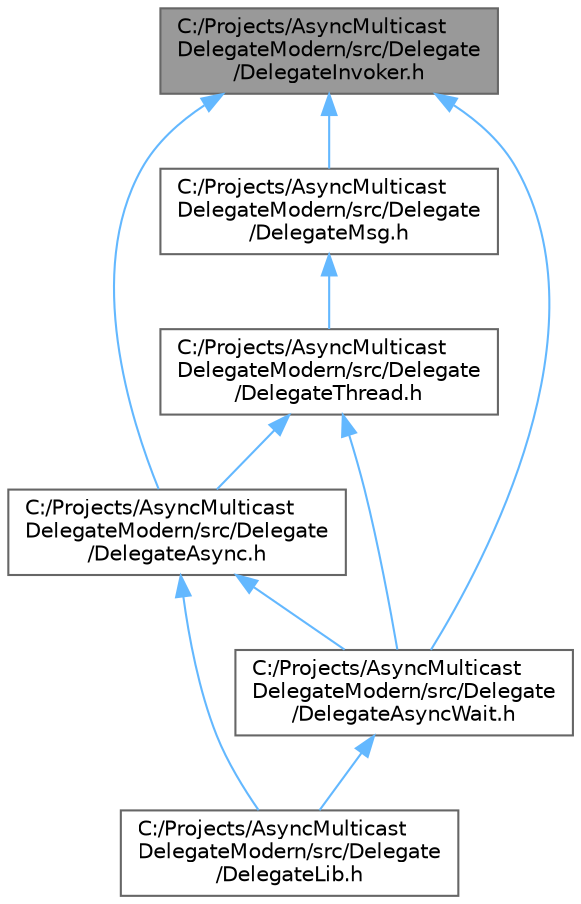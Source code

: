 digraph "C:/Projects/AsyncMulticastDelegateModern/src/Delegate/DelegateInvoker.h"
{
 // LATEX_PDF_SIZE
  bgcolor="transparent";
  edge [fontname=Helvetica,fontsize=10,labelfontname=Helvetica,labelfontsize=10];
  node [fontname=Helvetica,fontsize=10,shape=box,height=0.2,width=0.4];
  Node1 [id="Node000001",label="C:/Projects/AsyncMulticast\lDelegateModern/src/Delegate\l/DelegateInvoker.h",height=0.2,width=0.4,color="gray40", fillcolor="grey60", style="filled", fontcolor="black",tooltip=" "];
  Node1 -> Node2 [id="edge10_Node000001_Node000002",dir="back",color="steelblue1",style="solid",tooltip=" "];
  Node2 [id="Node000002",label="C:/Projects/AsyncMulticast\lDelegateModern/src/Delegate\l/DelegateAsync.h",height=0.2,width=0.4,color="grey40", fillcolor="white", style="filled",URL="$_delegate_async_8h.html",tooltip=" "];
  Node2 -> Node3 [id="edge11_Node000002_Node000003",dir="back",color="steelblue1",style="solid",tooltip=" "];
  Node3 [id="Node000003",label="C:/Projects/AsyncMulticast\lDelegateModern/src/Delegate\l/DelegateAsyncWait.h",height=0.2,width=0.4,color="grey40", fillcolor="white", style="filled",URL="$_delegate_async_wait_8h.html",tooltip=" "];
  Node3 -> Node4 [id="edge12_Node000003_Node000004",dir="back",color="steelblue1",style="solid",tooltip=" "];
  Node4 [id="Node000004",label="C:/Projects/AsyncMulticast\lDelegateModern/src/Delegate\l/DelegateLib.h",height=0.2,width=0.4,color="grey40", fillcolor="white", style="filled",URL="$_delegate_lib_8h.html",tooltip=" "];
  Node2 -> Node4 [id="edge13_Node000002_Node000004",dir="back",color="steelblue1",style="solid",tooltip=" "];
  Node1 -> Node3 [id="edge14_Node000001_Node000003",dir="back",color="steelblue1",style="solid",tooltip=" "];
  Node1 -> Node5 [id="edge15_Node000001_Node000005",dir="back",color="steelblue1",style="solid",tooltip=" "];
  Node5 [id="Node000005",label="C:/Projects/AsyncMulticast\lDelegateModern/src/Delegate\l/DelegateMsg.h",height=0.2,width=0.4,color="grey40", fillcolor="white", style="filled",URL="$_delegate_msg_8h.html",tooltip=" "];
  Node5 -> Node6 [id="edge16_Node000005_Node000006",dir="back",color="steelblue1",style="solid",tooltip=" "];
  Node6 [id="Node000006",label="C:/Projects/AsyncMulticast\lDelegateModern/src/Delegate\l/DelegateThread.h",height=0.2,width=0.4,color="grey40", fillcolor="white", style="filled",URL="$_delegate_thread_8h.html",tooltip=" "];
  Node6 -> Node2 [id="edge17_Node000006_Node000002",dir="back",color="steelblue1",style="solid",tooltip=" "];
  Node6 -> Node3 [id="edge18_Node000006_Node000003",dir="back",color="steelblue1",style="solid",tooltip=" "];
}
